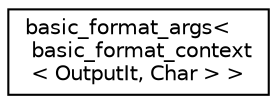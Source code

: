 digraph "Graphical Class Hierarchy"
{
  edge [fontname="Helvetica",fontsize="10",labelfontname="Helvetica",labelfontsize="10"];
  node [fontname="Helvetica",fontsize="10",shape=record];
  rankdir="LR";
  Node1 [label="basic_format_args\<\l basic_format_context\l\< OutputIt, Char \> \>",height=0.2,width=0.4,color="black", fillcolor="white", style="filled",URL="$classbasic__format__args.html"];
}

